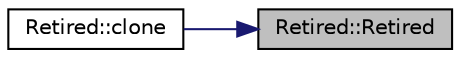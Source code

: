 digraph "Retired::Retired"
{
 // LATEX_PDF_SIZE
  edge [fontname="Helvetica",fontsize="10",labelfontname="Helvetica",labelfontsize="10"];
  node [fontname="Helvetica",fontsize="10",shape=record];
  rankdir="RL";
  Node1 [label="Retired::Retired",height=0.2,width=0.4,color="black", fillcolor="grey75", style="filled", fontcolor="black",tooltip="Constructor for creating a retired citizen."];
  Node1 -> Node2 [dir="back",color="midnightblue",fontsize="10",style="solid",fontname="Helvetica"];
  Node2 [label="Retired::clone",height=0.2,width=0.4,color="black", fillcolor="white", style="filled",URL="$classRetired.html#a1e09d4b7328bac82360069e4e3e42b72",tooltip="Creates a clone of the retired citizen."];
}
